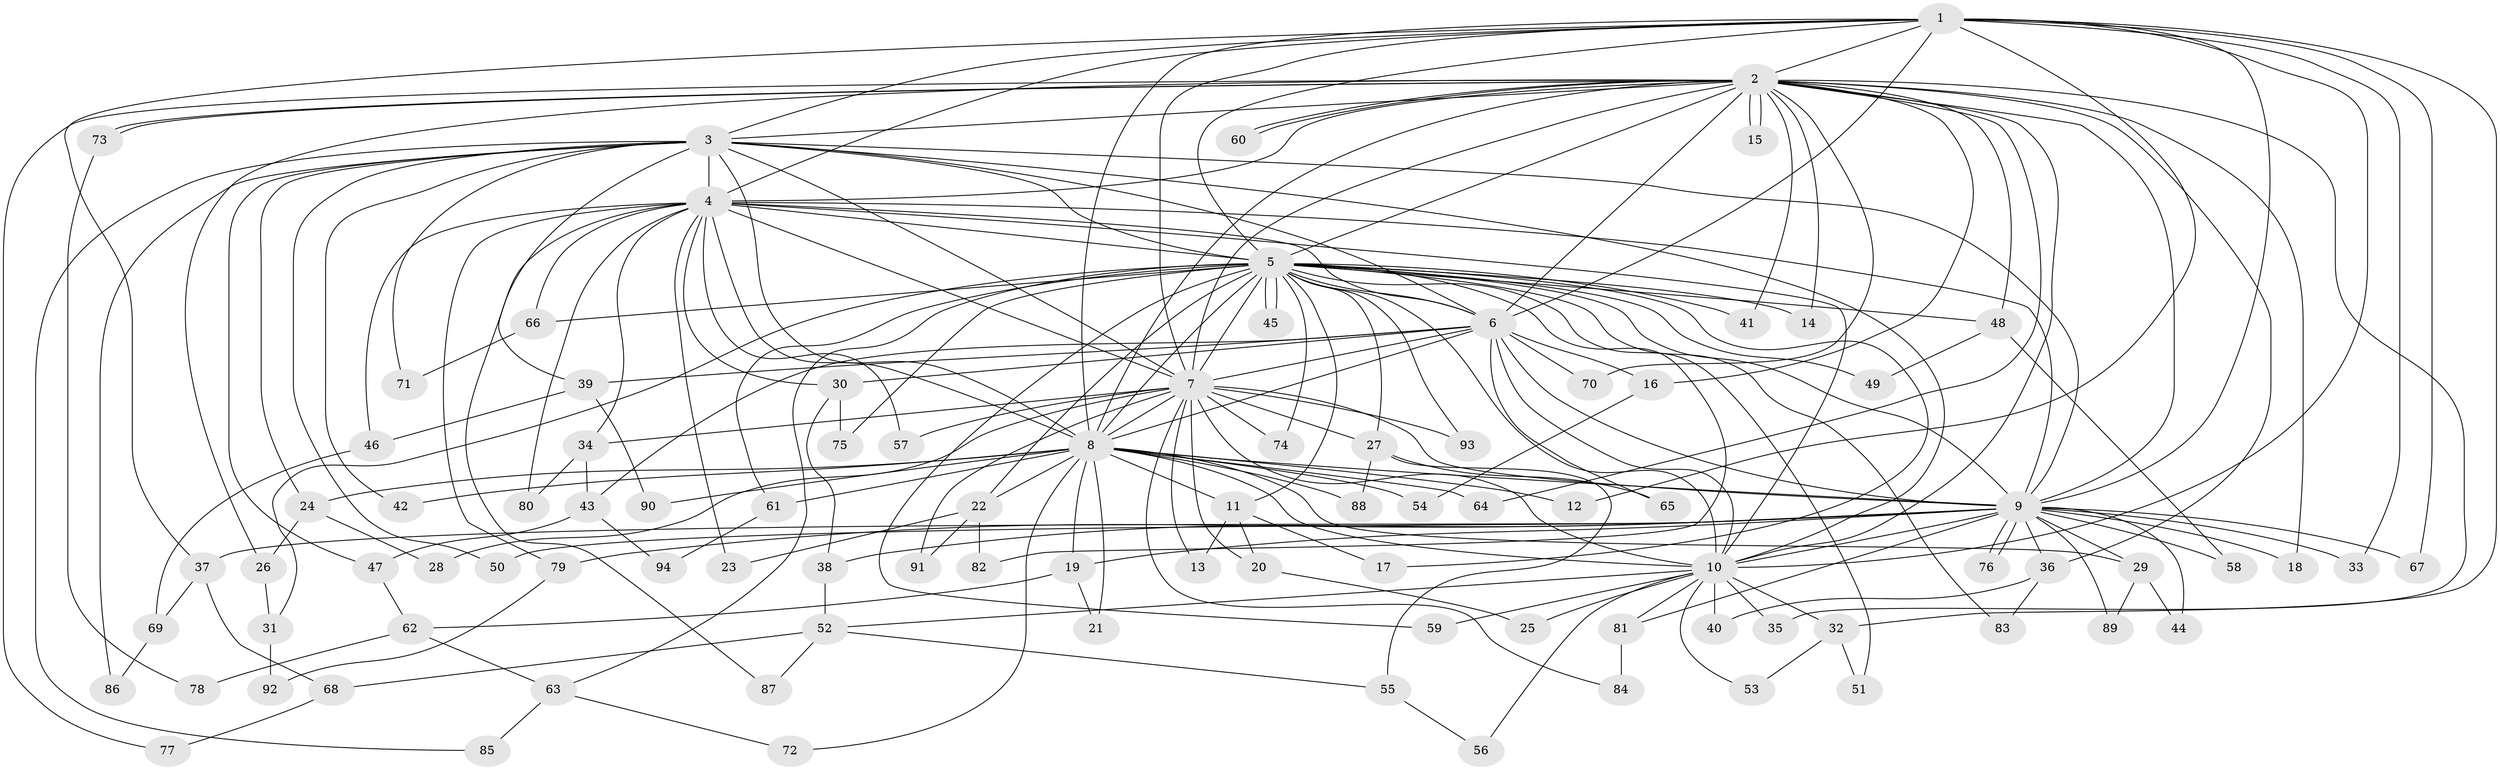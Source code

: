 // Generated by graph-tools (version 1.1) at 2025/49/03/09/25 03:49:37]
// undirected, 94 vertices, 213 edges
graph export_dot {
graph [start="1"]
  node [color=gray90,style=filled];
  1;
  2;
  3;
  4;
  5;
  6;
  7;
  8;
  9;
  10;
  11;
  12;
  13;
  14;
  15;
  16;
  17;
  18;
  19;
  20;
  21;
  22;
  23;
  24;
  25;
  26;
  27;
  28;
  29;
  30;
  31;
  32;
  33;
  34;
  35;
  36;
  37;
  38;
  39;
  40;
  41;
  42;
  43;
  44;
  45;
  46;
  47;
  48;
  49;
  50;
  51;
  52;
  53;
  54;
  55;
  56;
  57;
  58;
  59;
  60;
  61;
  62;
  63;
  64;
  65;
  66;
  67;
  68;
  69;
  70;
  71;
  72;
  73;
  74;
  75;
  76;
  77;
  78;
  79;
  80;
  81;
  82;
  83;
  84;
  85;
  86;
  87;
  88;
  89;
  90;
  91;
  92;
  93;
  94;
  1 -- 2;
  1 -- 3;
  1 -- 4;
  1 -- 5;
  1 -- 6;
  1 -- 7;
  1 -- 8;
  1 -- 9;
  1 -- 10;
  1 -- 12;
  1 -- 32;
  1 -- 33;
  1 -- 37;
  1 -- 67;
  2 -- 3;
  2 -- 4;
  2 -- 5;
  2 -- 6;
  2 -- 7;
  2 -- 8;
  2 -- 9;
  2 -- 10;
  2 -- 14;
  2 -- 15;
  2 -- 15;
  2 -- 16;
  2 -- 18;
  2 -- 26;
  2 -- 35;
  2 -- 36;
  2 -- 41;
  2 -- 48;
  2 -- 60;
  2 -- 60;
  2 -- 64;
  2 -- 70;
  2 -- 73;
  2 -- 73;
  2 -- 77;
  3 -- 4;
  3 -- 5;
  3 -- 6;
  3 -- 7;
  3 -- 8;
  3 -- 9;
  3 -- 10;
  3 -- 24;
  3 -- 39;
  3 -- 42;
  3 -- 47;
  3 -- 50;
  3 -- 71;
  3 -- 85;
  3 -- 86;
  4 -- 5;
  4 -- 6;
  4 -- 7;
  4 -- 8;
  4 -- 9;
  4 -- 10;
  4 -- 23;
  4 -- 30;
  4 -- 34;
  4 -- 46;
  4 -- 57;
  4 -- 66;
  4 -- 79;
  4 -- 80;
  4 -- 87;
  5 -- 6;
  5 -- 7;
  5 -- 8;
  5 -- 9;
  5 -- 10;
  5 -- 11;
  5 -- 14;
  5 -- 17;
  5 -- 22;
  5 -- 27;
  5 -- 31;
  5 -- 41;
  5 -- 45;
  5 -- 45;
  5 -- 48;
  5 -- 49;
  5 -- 51;
  5 -- 59;
  5 -- 61;
  5 -- 63;
  5 -- 66;
  5 -- 74;
  5 -- 75;
  5 -- 82;
  5 -- 83;
  5 -- 93;
  6 -- 7;
  6 -- 8;
  6 -- 9;
  6 -- 10;
  6 -- 16;
  6 -- 30;
  6 -- 39;
  6 -- 43;
  6 -- 65;
  6 -- 70;
  7 -- 8;
  7 -- 9;
  7 -- 10;
  7 -- 13;
  7 -- 20;
  7 -- 27;
  7 -- 28;
  7 -- 34;
  7 -- 57;
  7 -- 74;
  7 -- 84;
  7 -- 91;
  7 -- 93;
  8 -- 9;
  8 -- 10;
  8 -- 11;
  8 -- 12;
  8 -- 19;
  8 -- 21;
  8 -- 22;
  8 -- 24;
  8 -- 29;
  8 -- 42;
  8 -- 54;
  8 -- 61;
  8 -- 64;
  8 -- 72;
  8 -- 88;
  8 -- 90;
  9 -- 10;
  9 -- 18;
  9 -- 19;
  9 -- 29;
  9 -- 33;
  9 -- 36;
  9 -- 37;
  9 -- 38;
  9 -- 44;
  9 -- 50;
  9 -- 58;
  9 -- 67;
  9 -- 76;
  9 -- 76;
  9 -- 79;
  9 -- 81;
  9 -- 89;
  10 -- 25;
  10 -- 32;
  10 -- 35;
  10 -- 40;
  10 -- 52;
  10 -- 53;
  10 -- 56;
  10 -- 59;
  10 -- 81;
  11 -- 13;
  11 -- 17;
  11 -- 20;
  16 -- 54;
  19 -- 21;
  19 -- 62;
  20 -- 25;
  22 -- 23;
  22 -- 82;
  22 -- 91;
  24 -- 26;
  24 -- 28;
  26 -- 31;
  27 -- 55;
  27 -- 65;
  27 -- 88;
  29 -- 44;
  29 -- 89;
  30 -- 38;
  30 -- 75;
  31 -- 92;
  32 -- 51;
  32 -- 53;
  34 -- 43;
  34 -- 80;
  36 -- 40;
  36 -- 83;
  37 -- 68;
  37 -- 69;
  38 -- 52;
  39 -- 46;
  39 -- 90;
  43 -- 47;
  43 -- 94;
  46 -- 69;
  47 -- 62;
  48 -- 49;
  48 -- 58;
  52 -- 55;
  52 -- 68;
  52 -- 87;
  55 -- 56;
  61 -- 94;
  62 -- 63;
  62 -- 78;
  63 -- 72;
  63 -- 85;
  66 -- 71;
  68 -- 77;
  69 -- 86;
  73 -- 78;
  79 -- 92;
  81 -- 84;
}
